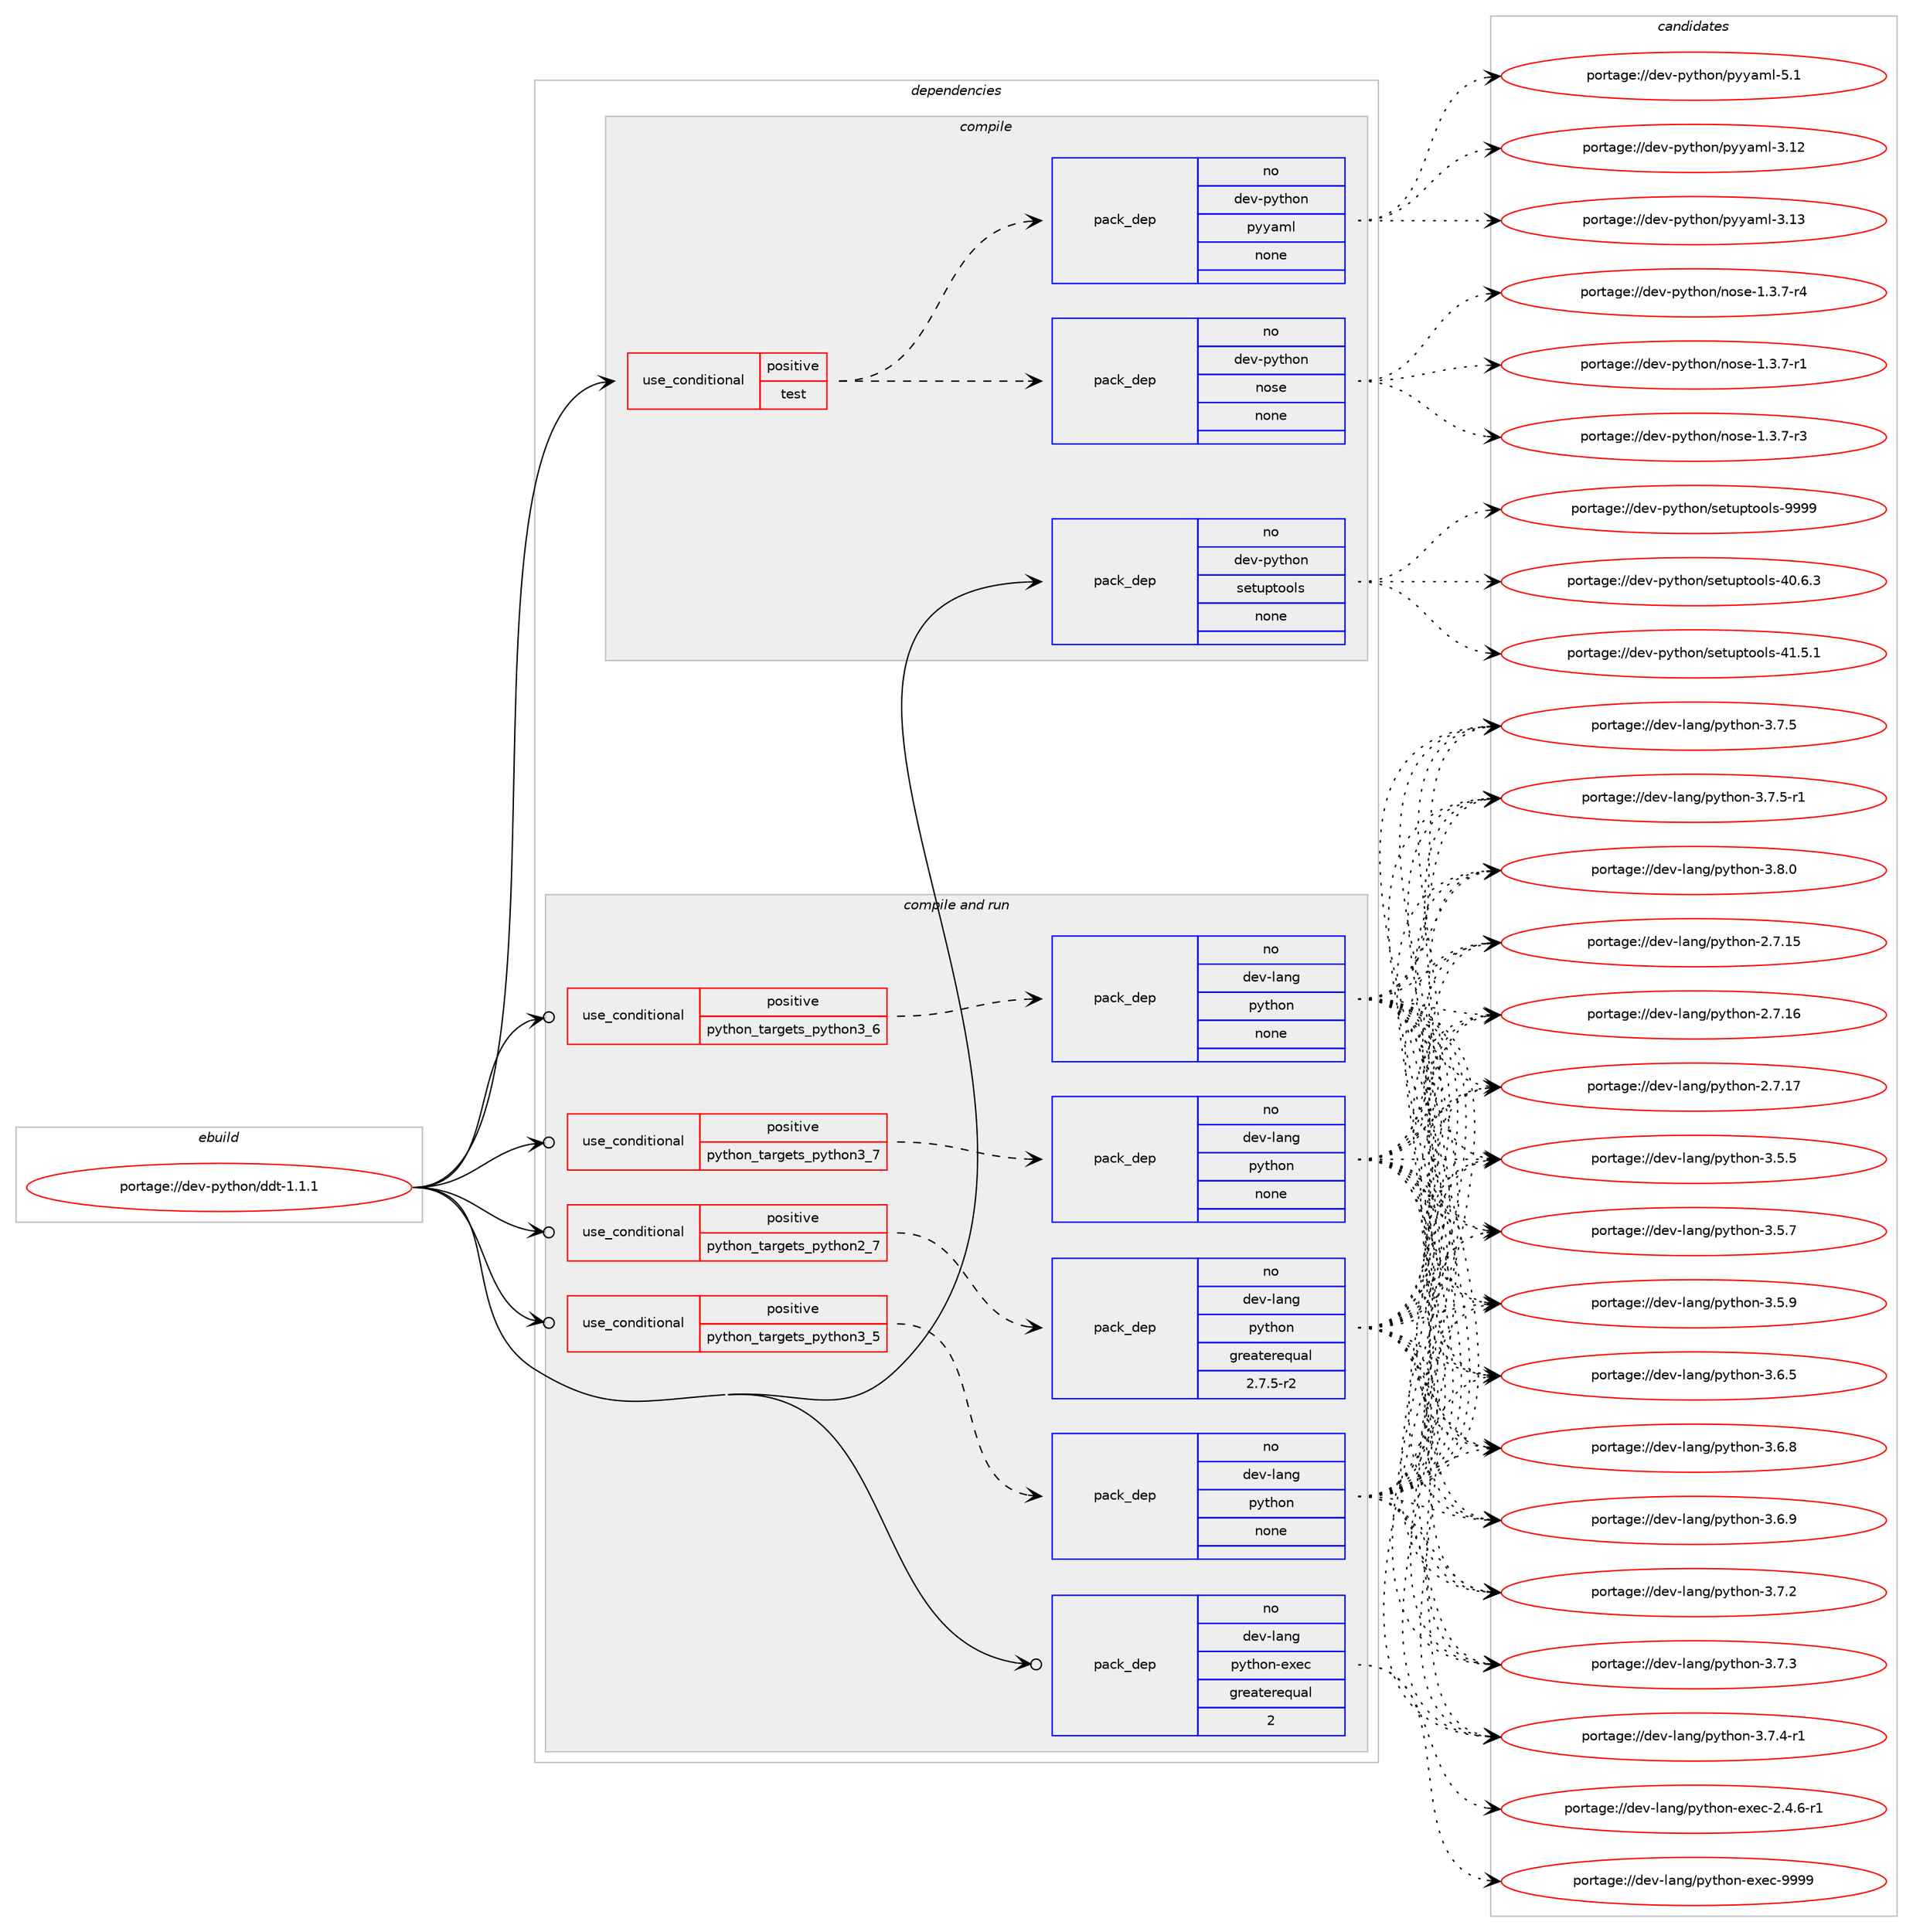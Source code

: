 digraph prolog {

# *************
# Graph options
# *************

newrank=true;
concentrate=true;
compound=true;
graph [rankdir=LR,fontname=Helvetica,fontsize=10,ranksep=1.5];#, ranksep=2.5, nodesep=0.2];
edge  [arrowhead=vee];
node  [fontname=Helvetica,fontsize=10];

# **********
# The ebuild
# **********

subgraph cluster_leftcol {
color=gray;
rank=same;
label=<<i>ebuild</i>>;
id [label="portage://dev-python/ddt-1.1.1", color=red, width=4, href="../dev-python/ddt-1.1.1.svg"];
}

# ****************
# The dependencies
# ****************

subgraph cluster_midcol {
color=gray;
label=<<i>dependencies</i>>;
subgraph cluster_compile {
fillcolor="#eeeeee";
style=filled;
label=<<i>compile</i>>;
subgraph cond27497 {
dependency135865 [label=<<TABLE BORDER="0" CELLBORDER="1" CELLSPACING="0" CELLPADDING="4"><TR><TD ROWSPAN="3" CELLPADDING="10">use_conditional</TD></TR><TR><TD>positive</TD></TR><TR><TD>test</TD></TR></TABLE>>, shape=none, color=red];
subgraph pack105053 {
dependency135866 [label=<<TABLE BORDER="0" CELLBORDER="1" CELLSPACING="0" CELLPADDING="4" WIDTH="220"><TR><TD ROWSPAN="6" CELLPADDING="30">pack_dep</TD></TR><TR><TD WIDTH="110">no</TD></TR><TR><TD>dev-python</TD></TR><TR><TD>nose</TD></TR><TR><TD>none</TD></TR><TR><TD></TD></TR></TABLE>>, shape=none, color=blue];
}
dependency135865:e -> dependency135866:w [weight=20,style="dashed",arrowhead="vee"];
subgraph pack105054 {
dependency135867 [label=<<TABLE BORDER="0" CELLBORDER="1" CELLSPACING="0" CELLPADDING="4" WIDTH="220"><TR><TD ROWSPAN="6" CELLPADDING="30">pack_dep</TD></TR><TR><TD WIDTH="110">no</TD></TR><TR><TD>dev-python</TD></TR><TR><TD>pyyaml</TD></TR><TR><TD>none</TD></TR><TR><TD></TD></TR></TABLE>>, shape=none, color=blue];
}
dependency135865:e -> dependency135867:w [weight=20,style="dashed",arrowhead="vee"];
}
id:e -> dependency135865:w [weight=20,style="solid",arrowhead="vee"];
subgraph pack105055 {
dependency135868 [label=<<TABLE BORDER="0" CELLBORDER="1" CELLSPACING="0" CELLPADDING="4" WIDTH="220"><TR><TD ROWSPAN="6" CELLPADDING="30">pack_dep</TD></TR><TR><TD WIDTH="110">no</TD></TR><TR><TD>dev-python</TD></TR><TR><TD>setuptools</TD></TR><TR><TD>none</TD></TR><TR><TD></TD></TR></TABLE>>, shape=none, color=blue];
}
id:e -> dependency135868:w [weight=20,style="solid",arrowhead="vee"];
}
subgraph cluster_compileandrun {
fillcolor="#eeeeee";
style=filled;
label=<<i>compile and run</i>>;
subgraph cond27498 {
dependency135869 [label=<<TABLE BORDER="0" CELLBORDER="1" CELLSPACING="0" CELLPADDING="4"><TR><TD ROWSPAN="3" CELLPADDING="10">use_conditional</TD></TR><TR><TD>positive</TD></TR><TR><TD>python_targets_python2_7</TD></TR></TABLE>>, shape=none, color=red];
subgraph pack105056 {
dependency135870 [label=<<TABLE BORDER="0" CELLBORDER="1" CELLSPACING="0" CELLPADDING="4" WIDTH="220"><TR><TD ROWSPAN="6" CELLPADDING="30">pack_dep</TD></TR><TR><TD WIDTH="110">no</TD></TR><TR><TD>dev-lang</TD></TR><TR><TD>python</TD></TR><TR><TD>greaterequal</TD></TR><TR><TD>2.7.5-r2</TD></TR></TABLE>>, shape=none, color=blue];
}
dependency135869:e -> dependency135870:w [weight=20,style="dashed",arrowhead="vee"];
}
id:e -> dependency135869:w [weight=20,style="solid",arrowhead="odotvee"];
subgraph cond27499 {
dependency135871 [label=<<TABLE BORDER="0" CELLBORDER="1" CELLSPACING="0" CELLPADDING="4"><TR><TD ROWSPAN="3" CELLPADDING="10">use_conditional</TD></TR><TR><TD>positive</TD></TR><TR><TD>python_targets_python3_5</TD></TR></TABLE>>, shape=none, color=red];
subgraph pack105057 {
dependency135872 [label=<<TABLE BORDER="0" CELLBORDER="1" CELLSPACING="0" CELLPADDING="4" WIDTH="220"><TR><TD ROWSPAN="6" CELLPADDING="30">pack_dep</TD></TR><TR><TD WIDTH="110">no</TD></TR><TR><TD>dev-lang</TD></TR><TR><TD>python</TD></TR><TR><TD>none</TD></TR><TR><TD></TD></TR></TABLE>>, shape=none, color=blue];
}
dependency135871:e -> dependency135872:w [weight=20,style="dashed",arrowhead="vee"];
}
id:e -> dependency135871:w [weight=20,style="solid",arrowhead="odotvee"];
subgraph cond27500 {
dependency135873 [label=<<TABLE BORDER="0" CELLBORDER="1" CELLSPACING="0" CELLPADDING="4"><TR><TD ROWSPAN="3" CELLPADDING="10">use_conditional</TD></TR><TR><TD>positive</TD></TR><TR><TD>python_targets_python3_6</TD></TR></TABLE>>, shape=none, color=red];
subgraph pack105058 {
dependency135874 [label=<<TABLE BORDER="0" CELLBORDER="1" CELLSPACING="0" CELLPADDING="4" WIDTH="220"><TR><TD ROWSPAN="6" CELLPADDING="30">pack_dep</TD></TR><TR><TD WIDTH="110">no</TD></TR><TR><TD>dev-lang</TD></TR><TR><TD>python</TD></TR><TR><TD>none</TD></TR><TR><TD></TD></TR></TABLE>>, shape=none, color=blue];
}
dependency135873:e -> dependency135874:w [weight=20,style="dashed",arrowhead="vee"];
}
id:e -> dependency135873:w [weight=20,style="solid",arrowhead="odotvee"];
subgraph cond27501 {
dependency135875 [label=<<TABLE BORDER="0" CELLBORDER="1" CELLSPACING="0" CELLPADDING="4"><TR><TD ROWSPAN="3" CELLPADDING="10">use_conditional</TD></TR><TR><TD>positive</TD></TR><TR><TD>python_targets_python3_7</TD></TR></TABLE>>, shape=none, color=red];
subgraph pack105059 {
dependency135876 [label=<<TABLE BORDER="0" CELLBORDER="1" CELLSPACING="0" CELLPADDING="4" WIDTH="220"><TR><TD ROWSPAN="6" CELLPADDING="30">pack_dep</TD></TR><TR><TD WIDTH="110">no</TD></TR><TR><TD>dev-lang</TD></TR><TR><TD>python</TD></TR><TR><TD>none</TD></TR><TR><TD></TD></TR></TABLE>>, shape=none, color=blue];
}
dependency135875:e -> dependency135876:w [weight=20,style="dashed",arrowhead="vee"];
}
id:e -> dependency135875:w [weight=20,style="solid",arrowhead="odotvee"];
subgraph pack105060 {
dependency135877 [label=<<TABLE BORDER="0" CELLBORDER="1" CELLSPACING="0" CELLPADDING="4" WIDTH="220"><TR><TD ROWSPAN="6" CELLPADDING="30">pack_dep</TD></TR><TR><TD WIDTH="110">no</TD></TR><TR><TD>dev-lang</TD></TR><TR><TD>python-exec</TD></TR><TR><TD>greaterequal</TD></TR><TR><TD>2</TD></TR></TABLE>>, shape=none, color=blue];
}
id:e -> dependency135877:w [weight=20,style="solid",arrowhead="odotvee"];
}
subgraph cluster_run {
fillcolor="#eeeeee";
style=filled;
label=<<i>run</i>>;
}
}

# **************
# The candidates
# **************

subgraph cluster_choices {
rank=same;
color=gray;
label=<<i>candidates</i>>;

subgraph choice105053 {
color=black;
nodesep=1;
choiceportage10010111845112121116104111110471101111151014549465146554511449 [label="portage://dev-python/nose-1.3.7-r1", color=red, width=4,href="../dev-python/nose-1.3.7-r1.svg"];
choiceportage10010111845112121116104111110471101111151014549465146554511451 [label="portage://dev-python/nose-1.3.7-r3", color=red, width=4,href="../dev-python/nose-1.3.7-r3.svg"];
choiceportage10010111845112121116104111110471101111151014549465146554511452 [label="portage://dev-python/nose-1.3.7-r4", color=red, width=4,href="../dev-python/nose-1.3.7-r4.svg"];
dependency135866:e -> choiceportage10010111845112121116104111110471101111151014549465146554511449:w [style=dotted,weight="100"];
dependency135866:e -> choiceportage10010111845112121116104111110471101111151014549465146554511451:w [style=dotted,weight="100"];
dependency135866:e -> choiceportage10010111845112121116104111110471101111151014549465146554511452:w [style=dotted,weight="100"];
}
subgraph choice105054 {
color=black;
nodesep=1;
choiceportage1001011184511212111610411111047112121121971091084551464950 [label="portage://dev-python/pyyaml-3.12", color=red, width=4,href="../dev-python/pyyaml-3.12.svg"];
choiceportage1001011184511212111610411111047112121121971091084551464951 [label="portage://dev-python/pyyaml-3.13", color=red, width=4,href="../dev-python/pyyaml-3.13.svg"];
choiceportage10010111845112121116104111110471121211219710910845534649 [label="portage://dev-python/pyyaml-5.1", color=red, width=4,href="../dev-python/pyyaml-5.1.svg"];
dependency135867:e -> choiceportage1001011184511212111610411111047112121121971091084551464950:w [style=dotted,weight="100"];
dependency135867:e -> choiceportage1001011184511212111610411111047112121121971091084551464951:w [style=dotted,weight="100"];
dependency135867:e -> choiceportage10010111845112121116104111110471121211219710910845534649:w [style=dotted,weight="100"];
}
subgraph choice105055 {
color=black;
nodesep=1;
choiceportage100101118451121211161041111104711510111611711211611111110811545524846544651 [label="portage://dev-python/setuptools-40.6.3", color=red, width=4,href="../dev-python/setuptools-40.6.3.svg"];
choiceportage100101118451121211161041111104711510111611711211611111110811545524946534649 [label="portage://dev-python/setuptools-41.5.1", color=red, width=4,href="../dev-python/setuptools-41.5.1.svg"];
choiceportage10010111845112121116104111110471151011161171121161111111081154557575757 [label="portage://dev-python/setuptools-9999", color=red, width=4,href="../dev-python/setuptools-9999.svg"];
dependency135868:e -> choiceportage100101118451121211161041111104711510111611711211611111110811545524846544651:w [style=dotted,weight="100"];
dependency135868:e -> choiceportage100101118451121211161041111104711510111611711211611111110811545524946534649:w [style=dotted,weight="100"];
dependency135868:e -> choiceportage10010111845112121116104111110471151011161171121161111111081154557575757:w [style=dotted,weight="100"];
}
subgraph choice105056 {
color=black;
nodesep=1;
choiceportage10010111845108971101034711212111610411111045504655464953 [label="portage://dev-lang/python-2.7.15", color=red, width=4,href="../dev-lang/python-2.7.15.svg"];
choiceportage10010111845108971101034711212111610411111045504655464954 [label="portage://dev-lang/python-2.7.16", color=red, width=4,href="../dev-lang/python-2.7.16.svg"];
choiceportage10010111845108971101034711212111610411111045504655464955 [label="portage://dev-lang/python-2.7.17", color=red, width=4,href="../dev-lang/python-2.7.17.svg"];
choiceportage100101118451089711010347112121116104111110455146534653 [label="portage://dev-lang/python-3.5.5", color=red, width=4,href="../dev-lang/python-3.5.5.svg"];
choiceportage100101118451089711010347112121116104111110455146534655 [label="portage://dev-lang/python-3.5.7", color=red, width=4,href="../dev-lang/python-3.5.7.svg"];
choiceportage100101118451089711010347112121116104111110455146534657 [label="portage://dev-lang/python-3.5.9", color=red, width=4,href="../dev-lang/python-3.5.9.svg"];
choiceportage100101118451089711010347112121116104111110455146544653 [label="portage://dev-lang/python-3.6.5", color=red, width=4,href="../dev-lang/python-3.6.5.svg"];
choiceportage100101118451089711010347112121116104111110455146544656 [label="portage://dev-lang/python-3.6.8", color=red, width=4,href="../dev-lang/python-3.6.8.svg"];
choiceportage100101118451089711010347112121116104111110455146544657 [label="portage://dev-lang/python-3.6.9", color=red, width=4,href="../dev-lang/python-3.6.9.svg"];
choiceportage100101118451089711010347112121116104111110455146554650 [label="portage://dev-lang/python-3.7.2", color=red, width=4,href="../dev-lang/python-3.7.2.svg"];
choiceportage100101118451089711010347112121116104111110455146554651 [label="portage://dev-lang/python-3.7.3", color=red, width=4,href="../dev-lang/python-3.7.3.svg"];
choiceportage1001011184510897110103471121211161041111104551465546524511449 [label="portage://dev-lang/python-3.7.4-r1", color=red, width=4,href="../dev-lang/python-3.7.4-r1.svg"];
choiceportage100101118451089711010347112121116104111110455146554653 [label="portage://dev-lang/python-3.7.5", color=red, width=4,href="../dev-lang/python-3.7.5.svg"];
choiceportage1001011184510897110103471121211161041111104551465546534511449 [label="portage://dev-lang/python-3.7.5-r1", color=red, width=4,href="../dev-lang/python-3.7.5-r1.svg"];
choiceportage100101118451089711010347112121116104111110455146564648 [label="portage://dev-lang/python-3.8.0", color=red, width=4,href="../dev-lang/python-3.8.0.svg"];
dependency135870:e -> choiceportage10010111845108971101034711212111610411111045504655464953:w [style=dotted,weight="100"];
dependency135870:e -> choiceportage10010111845108971101034711212111610411111045504655464954:w [style=dotted,weight="100"];
dependency135870:e -> choiceportage10010111845108971101034711212111610411111045504655464955:w [style=dotted,weight="100"];
dependency135870:e -> choiceportage100101118451089711010347112121116104111110455146534653:w [style=dotted,weight="100"];
dependency135870:e -> choiceportage100101118451089711010347112121116104111110455146534655:w [style=dotted,weight="100"];
dependency135870:e -> choiceportage100101118451089711010347112121116104111110455146534657:w [style=dotted,weight="100"];
dependency135870:e -> choiceportage100101118451089711010347112121116104111110455146544653:w [style=dotted,weight="100"];
dependency135870:e -> choiceportage100101118451089711010347112121116104111110455146544656:w [style=dotted,weight="100"];
dependency135870:e -> choiceportage100101118451089711010347112121116104111110455146544657:w [style=dotted,weight="100"];
dependency135870:e -> choiceportage100101118451089711010347112121116104111110455146554650:w [style=dotted,weight="100"];
dependency135870:e -> choiceportage100101118451089711010347112121116104111110455146554651:w [style=dotted,weight="100"];
dependency135870:e -> choiceportage1001011184510897110103471121211161041111104551465546524511449:w [style=dotted,weight="100"];
dependency135870:e -> choiceportage100101118451089711010347112121116104111110455146554653:w [style=dotted,weight="100"];
dependency135870:e -> choiceportage1001011184510897110103471121211161041111104551465546534511449:w [style=dotted,weight="100"];
dependency135870:e -> choiceportage100101118451089711010347112121116104111110455146564648:w [style=dotted,weight="100"];
}
subgraph choice105057 {
color=black;
nodesep=1;
choiceportage10010111845108971101034711212111610411111045504655464953 [label="portage://dev-lang/python-2.7.15", color=red, width=4,href="../dev-lang/python-2.7.15.svg"];
choiceportage10010111845108971101034711212111610411111045504655464954 [label="portage://dev-lang/python-2.7.16", color=red, width=4,href="../dev-lang/python-2.7.16.svg"];
choiceportage10010111845108971101034711212111610411111045504655464955 [label="portage://dev-lang/python-2.7.17", color=red, width=4,href="../dev-lang/python-2.7.17.svg"];
choiceportage100101118451089711010347112121116104111110455146534653 [label="portage://dev-lang/python-3.5.5", color=red, width=4,href="../dev-lang/python-3.5.5.svg"];
choiceportage100101118451089711010347112121116104111110455146534655 [label="portage://dev-lang/python-3.5.7", color=red, width=4,href="../dev-lang/python-3.5.7.svg"];
choiceportage100101118451089711010347112121116104111110455146534657 [label="portage://dev-lang/python-3.5.9", color=red, width=4,href="../dev-lang/python-3.5.9.svg"];
choiceportage100101118451089711010347112121116104111110455146544653 [label="portage://dev-lang/python-3.6.5", color=red, width=4,href="../dev-lang/python-3.6.5.svg"];
choiceportage100101118451089711010347112121116104111110455146544656 [label="portage://dev-lang/python-3.6.8", color=red, width=4,href="../dev-lang/python-3.6.8.svg"];
choiceportage100101118451089711010347112121116104111110455146544657 [label="portage://dev-lang/python-3.6.9", color=red, width=4,href="../dev-lang/python-3.6.9.svg"];
choiceportage100101118451089711010347112121116104111110455146554650 [label="portage://dev-lang/python-3.7.2", color=red, width=4,href="../dev-lang/python-3.7.2.svg"];
choiceportage100101118451089711010347112121116104111110455146554651 [label="portage://dev-lang/python-3.7.3", color=red, width=4,href="../dev-lang/python-3.7.3.svg"];
choiceportage1001011184510897110103471121211161041111104551465546524511449 [label="portage://dev-lang/python-3.7.4-r1", color=red, width=4,href="../dev-lang/python-3.7.4-r1.svg"];
choiceportage100101118451089711010347112121116104111110455146554653 [label="portage://dev-lang/python-3.7.5", color=red, width=4,href="../dev-lang/python-3.7.5.svg"];
choiceportage1001011184510897110103471121211161041111104551465546534511449 [label="portage://dev-lang/python-3.7.5-r1", color=red, width=4,href="../dev-lang/python-3.7.5-r1.svg"];
choiceportage100101118451089711010347112121116104111110455146564648 [label="portage://dev-lang/python-3.8.0", color=red, width=4,href="../dev-lang/python-3.8.0.svg"];
dependency135872:e -> choiceportage10010111845108971101034711212111610411111045504655464953:w [style=dotted,weight="100"];
dependency135872:e -> choiceportage10010111845108971101034711212111610411111045504655464954:w [style=dotted,weight="100"];
dependency135872:e -> choiceportage10010111845108971101034711212111610411111045504655464955:w [style=dotted,weight="100"];
dependency135872:e -> choiceportage100101118451089711010347112121116104111110455146534653:w [style=dotted,weight="100"];
dependency135872:e -> choiceportage100101118451089711010347112121116104111110455146534655:w [style=dotted,weight="100"];
dependency135872:e -> choiceportage100101118451089711010347112121116104111110455146534657:w [style=dotted,weight="100"];
dependency135872:e -> choiceportage100101118451089711010347112121116104111110455146544653:w [style=dotted,weight="100"];
dependency135872:e -> choiceportage100101118451089711010347112121116104111110455146544656:w [style=dotted,weight="100"];
dependency135872:e -> choiceportage100101118451089711010347112121116104111110455146544657:w [style=dotted,weight="100"];
dependency135872:e -> choiceportage100101118451089711010347112121116104111110455146554650:w [style=dotted,weight="100"];
dependency135872:e -> choiceportage100101118451089711010347112121116104111110455146554651:w [style=dotted,weight="100"];
dependency135872:e -> choiceportage1001011184510897110103471121211161041111104551465546524511449:w [style=dotted,weight="100"];
dependency135872:e -> choiceportage100101118451089711010347112121116104111110455146554653:w [style=dotted,weight="100"];
dependency135872:e -> choiceportage1001011184510897110103471121211161041111104551465546534511449:w [style=dotted,weight="100"];
dependency135872:e -> choiceportage100101118451089711010347112121116104111110455146564648:w [style=dotted,weight="100"];
}
subgraph choice105058 {
color=black;
nodesep=1;
choiceportage10010111845108971101034711212111610411111045504655464953 [label="portage://dev-lang/python-2.7.15", color=red, width=4,href="../dev-lang/python-2.7.15.svg"];
choiceportage10010111845108971101034711212111610411111045504655464954 [label="portage://dev-lang/python-2.7.16", color=red, width=4,href="../dev-lang/python-2.7.16.svg"];
choiceportage10010111845108971101034711212111610411111045504655464955 [label="portage://dev-lang/python-2.7.17", color=red, width=4,href="../dev-lang/python-2.7.17.svg"];
choiceportage100101118451089711010347112121116104111110455146534653 [label="portage://dev-lang/python-3.5.5", color=red, width=4,href="../dev-lang/python-3.5.5.svg"];
choiceportage100101118451089711010347112121116104111110455146534655 [label="portage://dev-lang/python-3.5.7", color=red, width=4,href="../dev-lang/python-3.5.7.svg"];
choiceportage100101118451089711010347112121116104111110455146534657 [label="portage://dev-lang/python-3.5.9", color=red, width=4,href="../dev-lang/python-3.5.9.svg"];
choiceportage100101118451089711010347112121116104111110455146544653 [label="portage://dev-lang/python-3.6.5", color=red, width=4,href="../dev-lang/python-3.6.5.svg"];
choiceportage100101118451089711010347112121116104111110455146544656 [label="portage://dev-lang/python-3.6.8", color=red, width=4,href="../dev-lang/python-3.6.8.svg"];
choiceportage100101118451089711010347112121116104111110455146544657 [label="portage://dev-lang/python-3.6.9", color=red, width=4,href="../dev-lang/python-3.6.9.svg"];
choiceportage100101118451089711010347112121116104111110455146554650 [label="portage://dev-lang/python-3.7.2", color=red, width=4,href="../dev-lang/python-3.7.2.svg"];
choiceportage100101118451089711010347112121116104111110455146554651 [label="portage://dev-lang/python-3.7.3", color=red, width=4,href="../dev-lang/python-3.7.3.svg"];
choiceportage1001011184510897110103471121211161041111104551465546524511449 [label="portage://dev-lang/python-3.7.4-r1", color=red, width=4,href="../dev-lang/python-3.7.4-r1.svg"];
choiceportage100101118451089711010347112121116104111110455146554653 [label="portage://dev-lang/python-3.7.5", color=red, width=4,href="../dev-lang/python-3.7.5.svg"];
choiceportage1001011184510897110103471121211161041111104551465546534511449 [label="portage://dev-lang/python-3.7.5-r1", color=red, width=4,href="../dev-lang/python-3.7.5-r1.svg"];
choiceportage100101118451089711010347112121116104111110455146564648 [label="portage://dev-lang/python-3.8.0", color=red, width=4,href="../dev-lang/python-3.8.0.svg"];
dependency135874:e -> choiceportage10010111845108971101034711212111610411111045504655464953:w [style=dotted,weight="100"];
dependency135874:e -> choiceportage10010111845108971101034711212111610411111045504655464954:w [style=dotted,weight="100"];
dependency135874:e -> choiceportage10010111845108971101034711212111610411111045504655464955:w [style=dotted,weight="100"];
dependency135874:e -> choiceportage100101118451089711010347112121116104111110455146534653:w [style=dotted,weight="100"];
dependency135874:e -> choiceportage100101118451089711010347112121116104111110455146534655:w [style=dotted,weight="100"];
dependency135874:e -> choiceportage100101118451089711010347112121116104111110455146534657:w [style=dotted,weight="100"];
dependency135874:e -> choiceportage100101118451089711010347112121116104111110455146544653:w [style=dotted,weight="100"];
dependency135874:e -> choiceportage100101118451089711010347112121116104111110455146544656:w [style=dotted,weight="100"];
dependency135874:e -> choiceportage100101118451089711010347112121116104111110455146544657:w [style=dotted,weight="100"];
dependency135874:e -> choiceportage100101118451089711010347112121116104111110455146554650:w [style=dotted,weight="100"];
dependency135874:e -> choiceportage100101118451089711010347112121116104111110455146554651:w [style=dotted,weight="100"];
dependency135874:e -> choiceportage1001011184510897110103471121211161041111104551465546524511449:w [style=dotted,weight="100"];
dependency135874:e -> choiceportage100101118451089711010347112121116104111110455146554653:w [style=dotted,weight="100"];
dependency135874:e -> choiceportage1001011184510897110103471121211161041111104551465546534511449:w [style=dotted,weight="100"];
dependency135874:e -> choiceportage100101118451089711010347112121116104111110455146564648:w [style=dotted,weight="100"];
}
subgraph choice105059 {
color=black;
nodesep=1;
choiceportage10010111845108971101034711212111610411111045504655464953 [label="portage://dev-lang/python-2.7.15", color=red, width=4,href="../dev-lang/python-2.7.15.svg"];
choiceportage10010111845108971101034711212111610411111045504655464954 [label="portage://dev-lang/python-2.7.16", color=red, width=4,href="../dev-lang/python-2.7.16.svg"];
choiceportage10010111845108971101034711212111610411111045504655464955 [label="portage://dev-lang/python-2.7.17", color=red, width=4,href="../dev-lang/python-2.7.17.svg"];
choiceportage100101118451089711010347112121116104111110455146534653 [label="portage://dev-lang/python-3.5.5", color=red, width=4,href="../dev-lang/python-3.5.5.svg"];
choiceportage100101118451089711010347112121116104111110455146534655 [label="portage://dev-lang/python-3.5.7", color=red, width=4,href="../dev-lang/python-3.5.7.svg"];
choiceportage100101118451089711010347112121116104111110455146534657 [label="portage://dev-lang/python-3.5.9", color=red, width=4,href="../dev-lang/python-3.5.9.svg"];
choiceportage100101118451089711010347112121116104111110455146544653 [label="portage://dev-lang/python-3.6.5", color=red, width=4,href="../dev-lang/python-3.6.5.svg"];
choiceportage100101118451089711010347112121116104111110455146544656 [label="portage://dev-lang/python-3.6.8", color=red, width=4,href="../dev-lang/python-3.6.8.svg"];
choiceportage100101118451089711010347112121116104111110455146544657 [label="portage://dev-lang/python-3.6.9", color=red, width=4,href="../dev-lang/python-3.6.9.svg"];
choiceportage100101118451089711010347112121116104111110455146554650 [label="portage://dev-lang/python-3.7.2", color=red, width=4,href="../dev-lang/python-3.7.2.svg"];
choiceportage100101118451089711010347112121116104111110455146554651 [label="portage://dev-lang/python-3.7.3", color=red, width=4,href="../dev-lang/python-3.7.3.svg"];
choiceportage1001011184510897110103471121211161041111104551465546524511449 [label="portage://dev-lang/python-3.7.4-r1", color=red, width=4,href="../dev-lang/python-3.7.4-r1.svg"];
choiceportage100101118451089711010347112121116104111110455146554653 [label="portage://dev-lang/python-3.7.5", color=red, width=4,href="../dev-lang/python-3.7.5.svg"];
choiceportage1001011184510897110103471121211161041111104551465546534511449 [label="portage://dev-lang/python-3.7.5-r1", color=red, width=4,href="../dev-lang/python-3.7.5-r1.svg"];
choiceportage100101118451089711010347112121116104111110455146564648 [label="portage://dev-lang/python-3.8.0", color=red, width=4,href="../dev-lang/python-3.8.0.svg"];
dependency135876:e -> choiceportage10010111845108971101034711212111610411111045504655464953:w [style=dotted,weight="100"];
dependency135876:e -> choiceportage10010111845108971101034711212111610411111045504655464954:w [style=dotted,weight="100"];
dependency135876:e -> choiceportage10010111845108971101034711212111610411111045504655464955:w [style=dotted,weight="100"];
dependency135876:e -> choiceportage100101118451089711010347112121116104111110455146534653:w [style=dotted,weight="100"];
dependency135876:e -> choiceportage100101118451089711010347112121116104111110455146534655:w [style=dotted,weight="100"];
dependency135876:e -> choiceportage100101118451089711010347112121116104111110455146534657:w [style=dotted,weight="100"];
dependency135876:e -> choiceportage100101118451089711010347112121116104111110455146544653:w [style=dotted,weight="100"];
dependency135876:e -> choiceportage100101118451089711010347112121116104111110455146544656:w [style=dotted,weight="100"];
dependency135876:e -> choiceportage100101118451089711010347112121116104111110455146544657:w [style=dotted,weight="100"];
dependency135876:e -> choiceportage100101118451089711010347112121116104111110455146554650:w [style=dotted,weight="100"];
dependency135876:e -> choiceportage100101118451089711010347112121116104111110455146554651:w [style=dotted,weight="100"];
dependency135876:e -> choiceportage1001011184510897110103471121211161041111104551465546524511449:w [style=dotted,weight="100"];
dependency135876:e -> choiceportage100101118451089711010347112121116104111110455146554653:w [style=dotted,weight="100"];
dependency135876:e -> choiceportage1001011184510897110103471121211161041111104551465546534511449:w [style=dotted,weight="100"];
dependency135876:e -> choiceportage100101118451089711010347112121116104111110455146564648:w [style=dotted,weight="100"];
}
subgraph choice105060 {
color=black;
nodesep=1;
choiceportage10010111845108971101034711212111610411111045101120101994550465246544511449 [label="portage://dev-lang/python-exec-2.4.6-r1", color=red, width=4,href="../dev-lang/python-exec-2.4.6-r1.svg"];
choiceportage10010111845108971101034711212111610411111045101120101994557575757 [label="portage://dev-lang/python-exec-9999", color=red, width=4,href="../dev-lang/python-exec-9999.svg"];
dependency135877:e -> choiceportage10010111845108971101034711212111610411111045101120101994550465246544511449:w [style=dotted,weight="100"];
dependency135877:e -> choiceportage10010111845108971101034711212111610411111045101120101994557575757:w [style=dotted,weight="100"];
}
}

}
